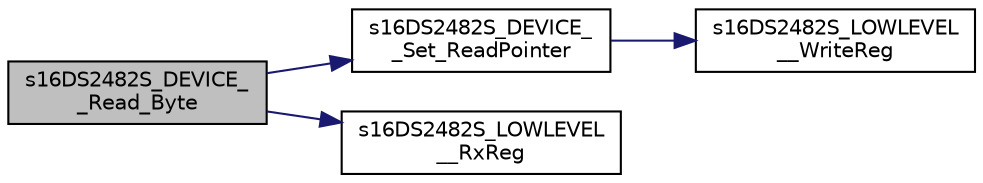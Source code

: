 digraph "s16DS2482S_DEVICE__Read_Byte"
{
  edge [fontname="Helvetica",fontsize="10",labelfontname="Helvetica",labelfontsize="10"];
  node [fontname="Helvetica",fontsize="10",shape=record];
  rankdir="LR";
  Node1 [label="s16DS2482S_DEVICE_\l_Read_Byte",height=0.2,width=0.4,color="black", fillcolor="grey75", style="filled", fontcolor="black"];
  Node1 -> Node2 [color="midnightblue",fontsize="10",style="solid",fontname="Helvetica"];
  Node2 [label="s16DS2482S_DEVICE_\l_Set_ReadPointer",height=0.2,width=0.4,color="black", fillcolor="white", style="filled",URL="$group___d_s2482_s_____d_e_v_i_c_e.html#ga3c287f9ad11903ac541fa53757525e50",tooltip="Sets the devices read pointer to one of a few predetermined values. "];
  Node2 -> Node3 [color="midnightblue",fontsize="10",style="solid",fontname="Helvetica"];
  Node3 [label="s16DS2482S_LOWLEVEL\l__WriteReg",height=0.2,width=0.4,color="black", fillcolor="white", style="filled",URL="$group___d_s2482_s_____l_o_w_l_e_v_e_l.html#gaf9534996d93a544c0570e3fcdc3ad973",tooltip="Write a register on the device. "];
  Node1 -> Node4 [color="midnightblue",fontsize="10",style="solid",fontname="Helvetica"];
  Node4 [label="s16DS2482S_LOWLEVEL\l__RxReg",height=0.2,width=0.4,color="black", fillcolor="white", style="filled",URL="$group___d_s2482_s_____l_o_w_l_e_v_e_l.html#gaa9dba7b1b362f36e72a83086d4845d81",tooltip="Rx a simple register value. "];
}
